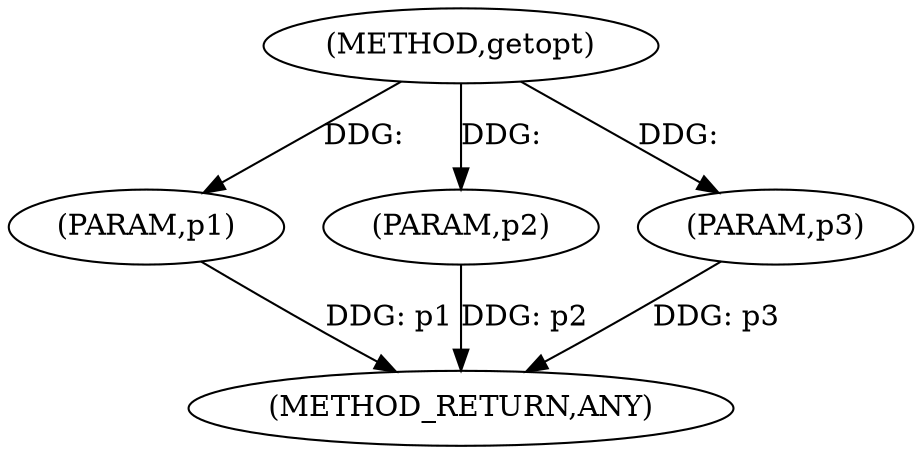 digraph "getopt" {  
"100233" [label = <(METHOD,getopt)> ]
"100237" [label = <(METHOD_RETURN,ANY)> ]
"100234" [label = <(PARAM,p1)> ]
"100235" [label = <(PARAM,p2)> ]
"100236" [label = <(PARAM,p3)> ]
  "100234" -> "100237"  [ label = "DDG: p1"] 
  "100235" -> "100237"  [ label = "DDG: p2"] 
  "100236" -> "100237"  [ label = "DDG: p3"] 
  "100233" -> "100234"  [ label = "DDG: "] 
  "100233" -> "100235"  [ label = "DDG: "] 
  "100233" -> "100236"  [ label = "DDG: "] 
}

